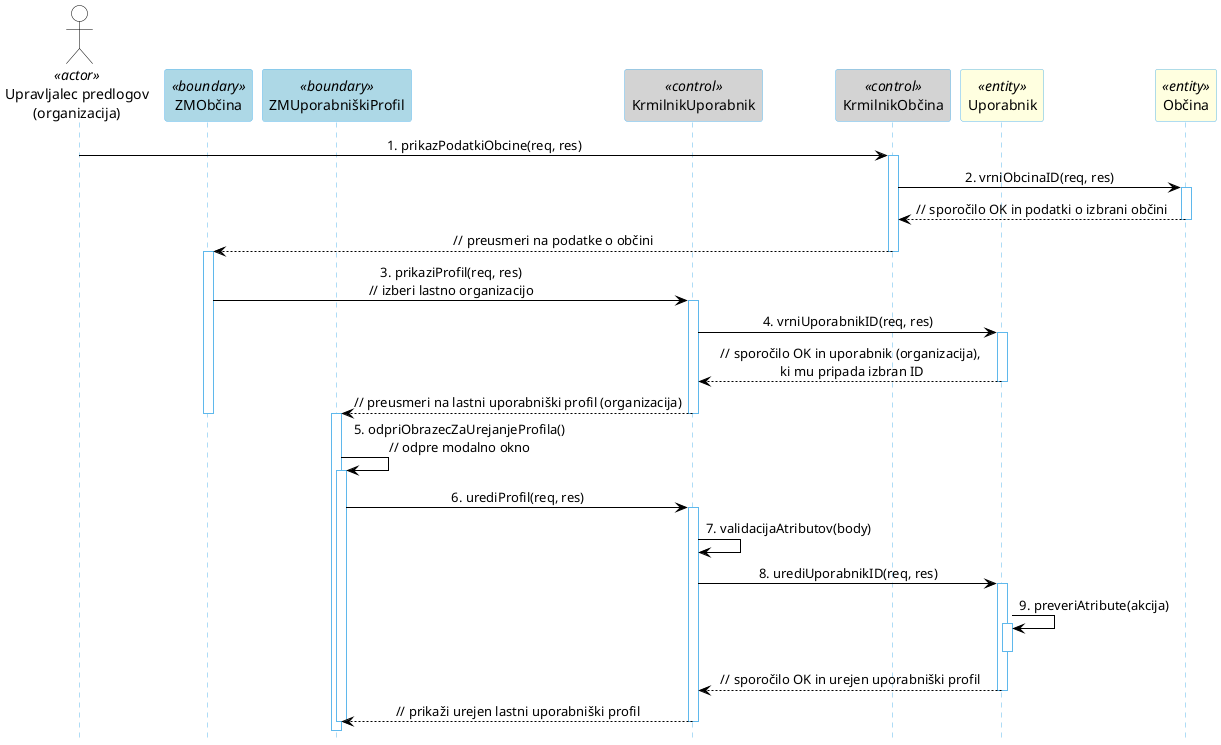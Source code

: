 @startuml
hide footbox

skinparam backgroundcolor transparent
skinparam defaultTextAlignment center
skinparam actorBorderColor black
skinparam actorBackgroundColor white
skinparam arrowColor black  
skinparam sequenceLifeLineBorderColor #5FB8EC
skinparam sequenceParticipantBorderColor #5FB8EC
skinparam sequenceParticipantBackgroundColor white


actor "Upravljalec predlogov\n(organizacija)" as Prijavljen <<actor>>
participant "ZMObčina" as PodatkiObcine <<boundary>> #lightBlue
participant "ZMUporabniškiProfil" as MojProfil <<boundary>> #lightBlue
participant "KrmilnikUporabnik" as Krmilnik <<control>> #lightGray
participant "KrmilnikObčina" as OKrmilnik <<control>> #lightGray
participant Uporabnik <<entity>> #lightYellow
participant "Občina" as Obcina <<entity>> #lightYellow

Prijavljen -> OKrmilnik: 1. prikazPodatkiObcine(req, res)
activate OKrmilnik
OKrmilnik -> Obcina: 2. vrniObcinaID(req, res)
activate Obcina
OKrmilnik <-- Obcina: // sporočilo OK in podatki o izbrani občini
deactivate Obcina
PodatkiObcine <-- OKrmilnik: // preusmeri na podatke o občini
deactivate OKrmilnik
activate PodatkiObcine
PodatkiObcine -> Krmilnik: 3. prikaziProfil(req, res)\n// izberi lastno organizacijo
activate Krmilnik
Krmilnik -> Uporabnik: 4. vrniUporabnikID(req, res)
activate Uporabnik
Krmilnik <-- Uporabnik: // sporočilo OK in uporabnik (organizacija),\n ki mu pripada izbran ID
deactivate Uporabnik
MojProfil <-- Krmilnik: // preusmeri na lastni uporabniški profil (organizacija)
deactivate Krmilnik
deactivate PodatkiObcine
activate MojProfil
MojProfil -> MojProfil: 5. odpriObrazecZaUrejanjeProfila()\n// odpre modalno okno
activate MojProfil
MojProfil -> Krmilnik: 6. urediProfil(req, res)
activate Krmilnik
Krmilnik -> Krmilnik: 7. validacijaAtributov(body)
Krmilnik -> Uporabnik: 8. urediUporabnikID(req, res)
activate Uporabnik
Uporabnik -> Uporabnik: 9. preveriAtribute(akcija)
activate Uporabnik
deactivate Uporabnik
Krmilnik <-- Uporabnik: // sporočilo OK in urejen uporabniški profil
deactivate Uporabnik
MojProfil <-- Krmilnik: // prikaži urejen lastni uporabniški profil
deactivate Krmilnik
deactivate MojProfil
@enduml
